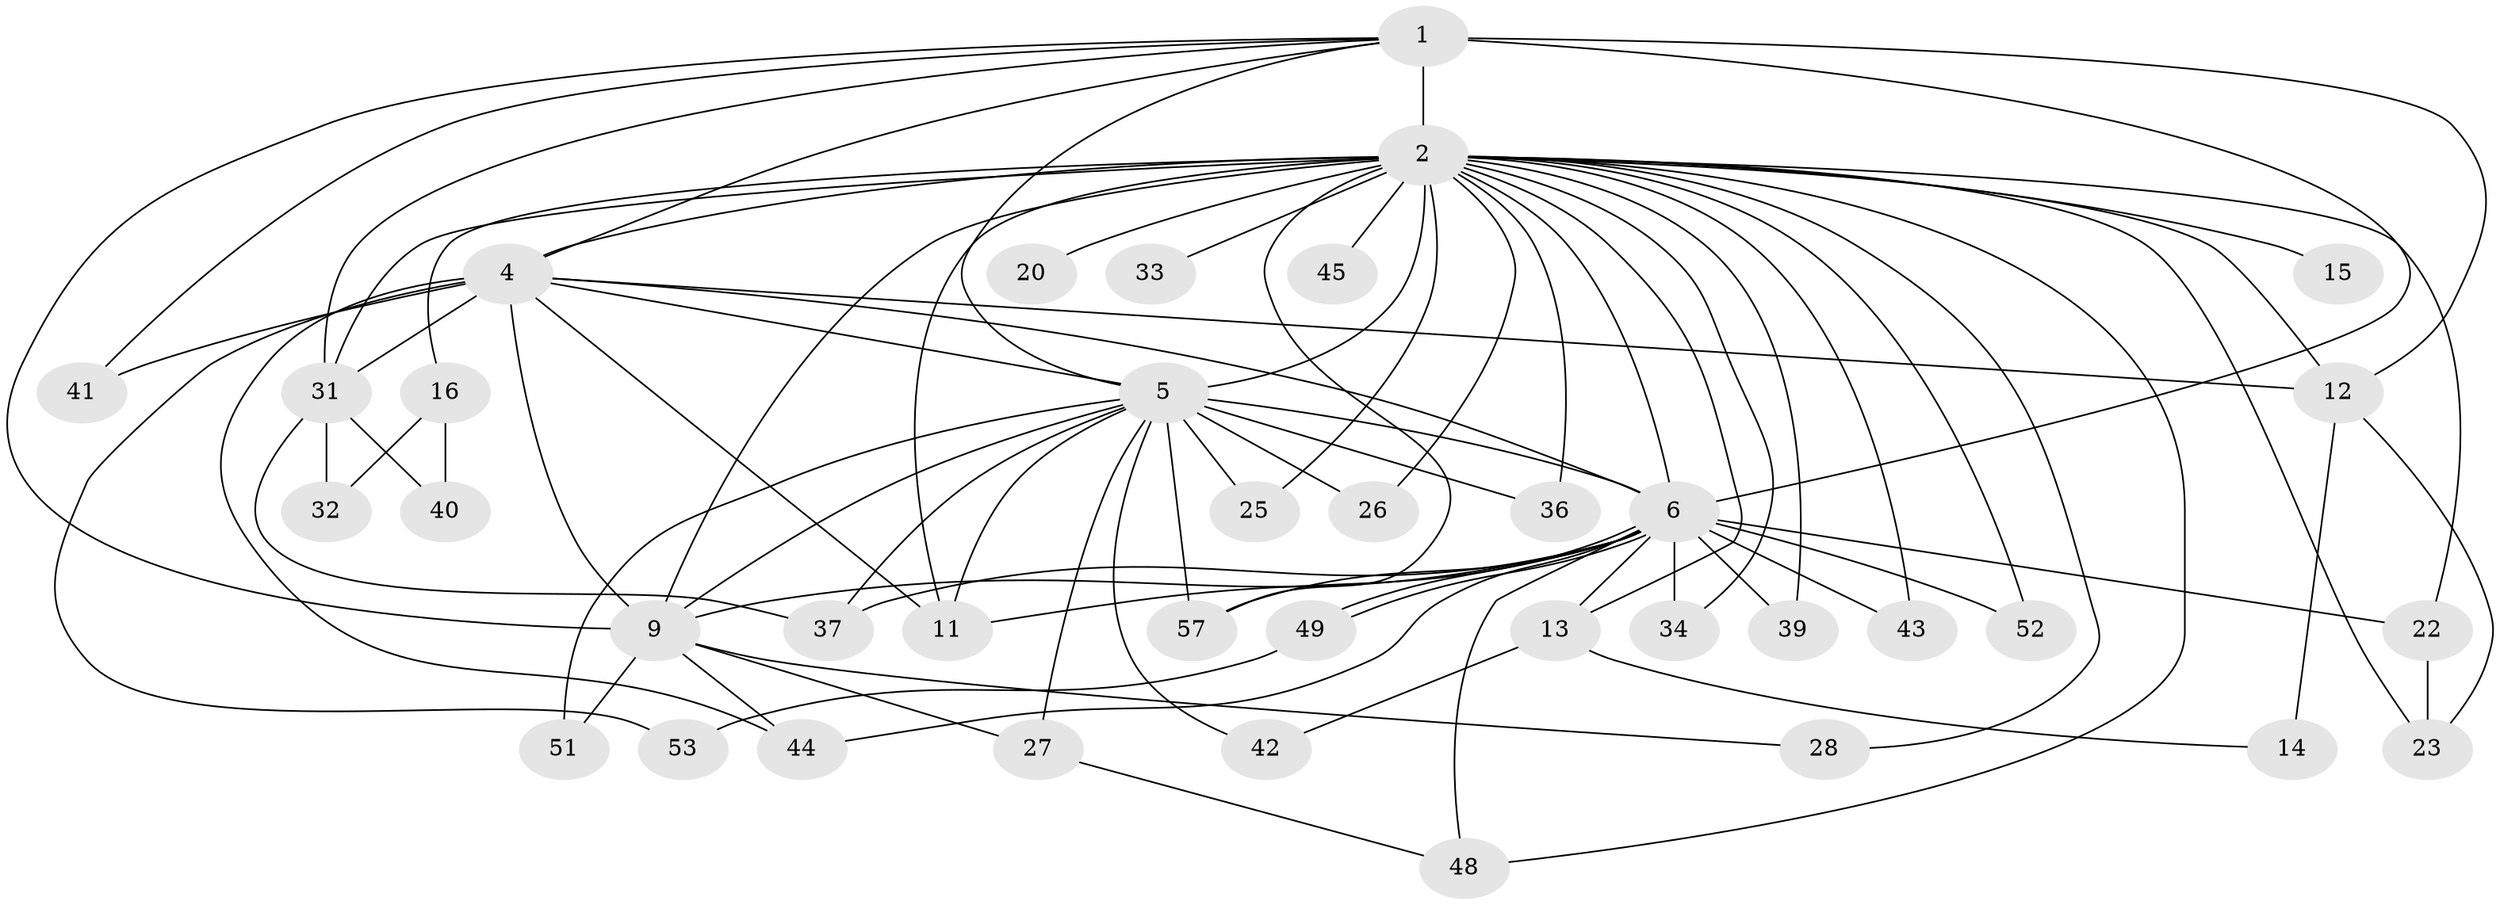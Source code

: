 // original degree distribution, {15: 0.03896103896103896, 21: 0.012987012987012988, 17: 0.012987012987012988, 24: 0.012987012987012988, 18: 0.012987012987012988, 20: 0.012987012987012988, 16: 0.012987012987012988, 14: 0.012987012987012988, 5: 0.03896103896103896, 7: 0.025974025974025976, 2: 0.5844155844155844, 4: 0.03896103896103896, 3: 0.15584415584415584, 8: 0.025974025974025976}
// Generated by graph-tools (version 1.1) at 2025/14/03/09/25 04:14:10]
// undirected, 38 vertices, 83 edges
graph export_dot {
graph [start="1"]
  node [color=gray90,style=filled];
  1 [super="+55"];
  2 [super="+8+63+75+30+58+3+19+18+7"];
  4 [super="+66+72+47"];
  5 [super="+70+24+35"];
  6 [super="+50+21+29"];
  9;
  11;
  12 [super="+73"];
  13;
  14;
  15;
  16;
  20;
  22;
  23 [super="+38"];
  25;
  26;
  27;
  28;
  31 [super="+59"];
  32;
  33;
  34 [super="+68"];
  36;
  37 [super="+46"];
  39;
  40;
  41;
  42;
  43;
  44 [super="+65"];
  45;
  48;
  49;
  51;
  52;
  53;
  57;
  1 -- 2 [weight=7];
  1 -- 4;
  1 -- 5;
  1 -- 6 [weight=2];
  1 -- 9;
  1 -- 12;
  1 -- 31;
  1 -- 41;
  2 -- 4 [weight=5];
  2 -- 5 [weight=7];
  2 -- 6 [weight=11];
  2 -- 9 [weight=7];
  2 -- 11;
  2 -- 26;
  2 -- 34 [weight=2];
  2 -- 45 [weight=2];
  2 -- 13 [weight=2];
  2 -- 15 [weight=2];
  2 -- 28;
  2 -- 31 [weight=2];
  2 -- 36;
  2 -- 39;
  2 -- 43;
  2 -- 12 [weight=3];
  2 -- 57;
  2 -- 16;
  2 -- 20 [weight=2];
  2 -- 22;
  2 -- 25;
  2 -- 33 [weight=2];
  2 -- 48;
  2 -- 52;
  2 -- 23;
  4 -- 5 [weight=2];
  4 -- 6 [weight=2];
  4 -- 9;
  4 -- 12;
  4 -- 41;
  4 -- 53;
  4 -- 31;
  4 -- 44;
  4 -- 11;
  5 -- 6;
  5 -- 9;
  5 -- 25;
  5 -- 36;
  5 -- 37;
  5 -- 27 [weight=2];
  5 -- 51;
  5 -- 26;
  5 -- 11 [weight=2];
  5 -- 57;
  5 -- 42;
  6 -- 9 [weight=2];
  6 -- 11;
  6 -- 13;
  6 -- 37;
  6 -- 39;
  6 -- 43;
  6 -- 48;
  6 -- 49;
  6 -- 49;
  6 -- 57;
  6 -- 34;
  6 -- 52;
  6 -- 22;
  6 -- 44;
  9 -- 27;
  9 -- 28;
  9 -- 44;
  9 -- 51;
  12 -- 14;
  12 -- 23;
  13 -- 14;
  13 -- 42;
  16 -- 32;
  16 -- 40;
  22 -- 23;
  27 -- 48;
  31 -- 32;
  31 -- 40;
  31 -- 37;
  49 -- 53;
}

